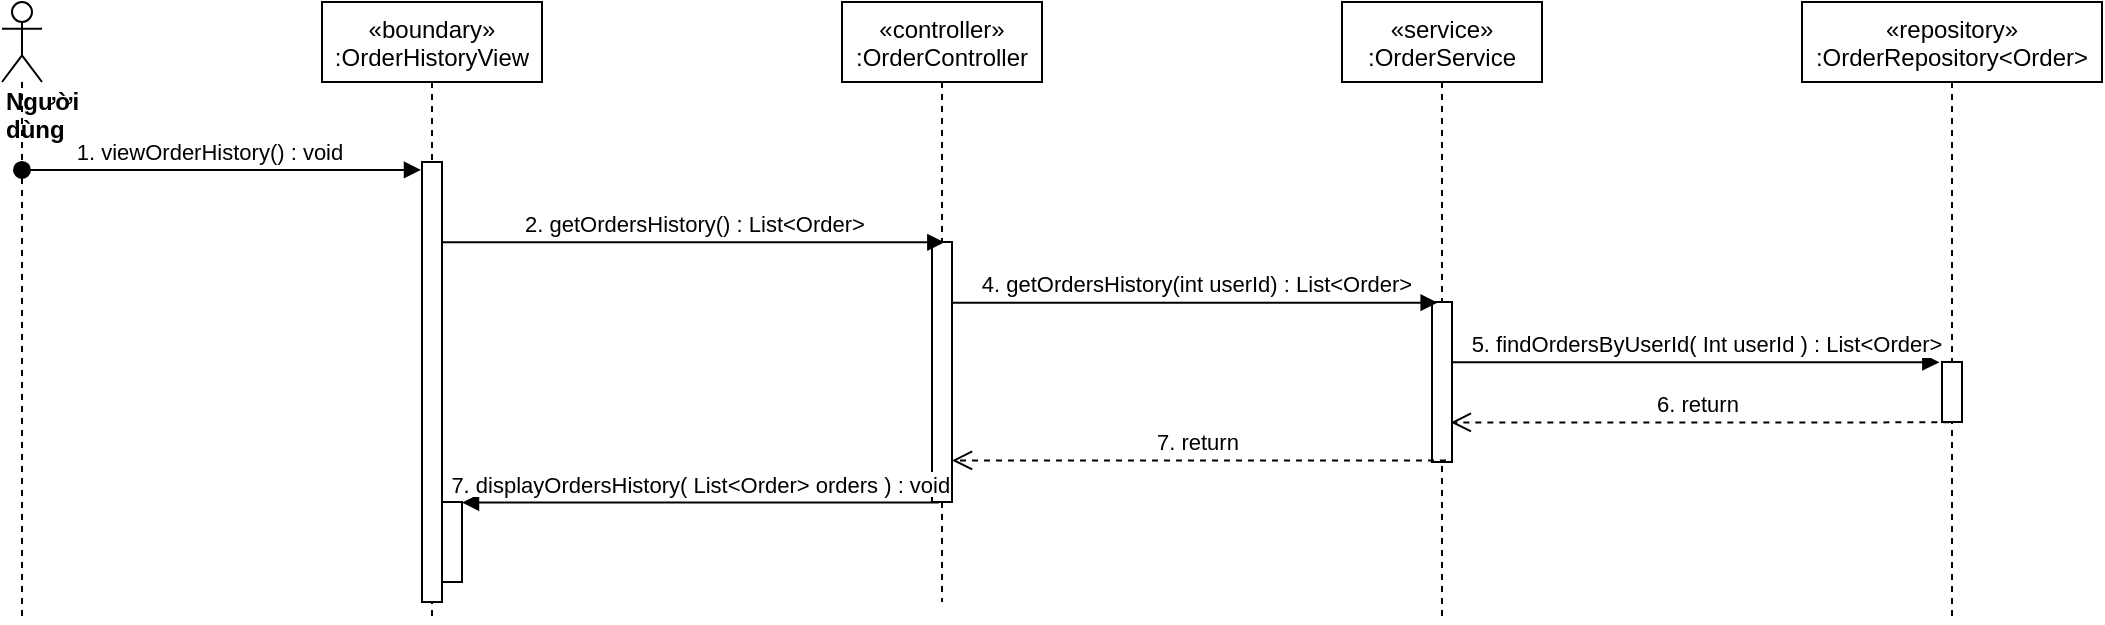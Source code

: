 <mxfile version="14.6.13" type="device"><diagram id="kgpKYQtTHZ0yAKxKKP6v" name="Page-1"><mxGraphModel dx="1108" dy="425" grid="1" gridSize="10" guides="1" tooltips="1" connect="1" arrows="1" fold="1" page="1" pageScale="1" pageWidth="850" pageHeight="1100" math="0" shadow="0"><root><mxCell id="0"/><mxCell id="1" parent="0"/><mxCell id="lgBpID-rliKtOanXW2Z2-1" value="«boundary»&#10;:OrderHistoryView" style="shape=umlLifeline;perimeter=lifelinePerimeter;container=1;collapsible=0;recursiveResize=0;rounded=0;shadow=0;strokeWidth=1;" parent="1" vertex="1"><mxGeometry x="260" y="80" width="110" height="310" as="geometry"/></mxCell><mxCell id="lgBpID-rliKtOanXW2Z2-2" value="" style="points=[];perimeter=orthogonalPerimeter;rounded=0;shadow=0;strokeWidth=1;" parent="lgBpID-rliKtOanXW2Z2-1" vertex="1"><mxGeometry x="50" y="80" width="10" height="220" as="geometry"/></mxCell><mxCell id="lgBpID-rliKtOanXW2Z2-3" value="" style="html=1;points=[];perimeter=orthogonalPerimeter;" parent="lgBpID-rliKtOanXW2Z2-1" vertex="1"><mxGeometry x="60" y="250" width="10" height="40" as="geometry"/></mxCell><mxCell id="lgBpID-rliKtOanXW2Z2-4" value="«controller»&#10;:OrderController" style="shape=umlLifeline;perimeter=lifelinePerimeter;container=1;collapsible=0;recursiveResize=0;rounded=0;shadow=0;strokeWidth=1;" parent="1" vertex="1"><mxGeometry x="520" y="80" width="100" height="300" as="geometry"/></mxCell><mxCell id="lgBpID-rliKtOanXW2Z2-5" value="" style="points=[];perimeter=orthogonalPerimeter;rounded=0;shadow=0;strokeWidth=1;" parent="lgBpID-rliKtOanXW2Z2-4" vertex="1"><mxGeometry x="45" y="120" width="10" height="130" as="geometry"/></mxCell><mxCell id="lgBpID-rliKtOanXW2Z2-6" value="&lt;div&gt;&lt;b&gt;Người dùng&lt;/b&gt;&lt;/div&gt;" style="shape=umlLifeline;participant=umlActor;perimeter=lifelinePerimeter;whiteSpace=wrap;html=1;container=1;collapsible=0;recursiveResize=0;verticalAlign=top;spacingTop=36;outlineConnect=0;align=left;" parent="1" vertex="1"><mxGeometry x="100" y="80" width="20" height="310" as="geometry"/></mxCell><mxCell id="lgBpID-rliKtOanXW2Z2-7" value="1. viewOrderHistory() : void" style="verticalAlign=bottom;startArrow=oval;endArrow=block;startSize=8;shadow=0;strokeWidth=1;entryX=-0.05;entryY=0.018;entryDx=0;entryDy=0;entryPerimeter=0;" parent="1" source="lgBpID-rliKtOanXW2Z2-6" target="lgBpID-rliKtOanXW2Z2-2" edge="1"><mxGeometry x="-0.06" relative="1" as="geometry"><mxPoint x="100" y="170" as="sourcePoint"/><mxPoint as="offset"/></mxGeometry></mxCell><mxCell id="lgBpID-rliKtOanXW2Z2-8" value="«service»&#10;:OrderService" style="shape=umlLifeline;perimeter=lifelinePerimeter;container=1;collapsible=0;recursiveResize=0;rounded=0;shadow=0;strokeWidth=1;" parent="1" vertex="1"><mxGeometry x="770" y="80" width="100" height="310" as="geometry"/></mxCell><mxCell id="lgBpID-rliKtOanXW2Z2-9" value="" style="points=[];perimeter=orthogonalPerimeter;rounded=0;shadow=0;strokeWidth=1;" parent="lgBpID-rliKtOanXW2Z2-8" vertex="1"><mxGeometry x="45" y="150" width="10" height="80" as="geometry"/></mxCell><mxCell id="lgBpID-rliKtOanXW2Z2-10" value="2. getOrdersHistory() : List&amp;lt;Order&amp;gt;" style="html=1;verticalAlign=bottom;endArrow=block;entryX=0.617;entryY=0.001;entryDx=0;entryDy=0;entryPerimeter=0;" parent="1" source="lgBpID-rliKtOanXW2Z2-2" target="lgBpID-rliKtOanXW2Z2-5" edge="1"><mxGeometry width="80" relative="1" as="geometry"><mxPoint x="320" y="248" as="sourcePoint"/><mxPoint x="500" y="210" as="targetPoint"/></mxGeometry></mxCell><mxCell id="lgBpID-rliKtOanXW2Z2-11" value="4. getOrdersHistory(int userId) : List&amp;lt;Order&amp;gt;" style="html=1;verticalAlign=bottom;endArrow=block;entryX=0.283;entryY=0.004;entryDx=0;entryDy=0;entryPerimeter=0;" parent="1" source="lgBpID-rliKtOanXW2Z2-5" target="lgBpID-rliKtOanXW2Z2-9" edge="1"><mxGeometry width="80" relative="1" as="geometry"><mxPoint x="670" y="210" as="sourcePoint"/><mxPoint x="760" y="280" as="targetPoint"/></mxGeometry></mxCell><mxCell id="lgBpID-rliKtOanXW2Z2-12" value="«repository»&#10;:OrderRepository&lt;Order&gt;" style="shape=umlLifeline;perimeter=lifelinePerimeter;container=1;collapsible=0;recursiveResize=0;rounded=0;shadow=0;strokeWidth=1;" parent="1" vertex="1"><mxGeometry x="1000" y="80" width="150" height="310" as="geometry"/></mxCell><mxCell id="lgBpID-rliKtOanXW2Z2-13" value="" style="points=[];perimeter=orthogonalPerimeter;rounded=0;shadow=0;strokeWidth=1;" parent="lgBpID-rliKtOanXW2Z2-12" vertex="1"><mxGeometry x="70" y="180" width="10" height="30" as="geometry"/></mxCell><mxCell id="lgBpID-rliKtOanXW2Z2-14" value="5. findOrdersByUserId( Int userId ) : List&amp;lt;Order&amp;gt;" style="html=1;verticalAlign=bottom;endArrow=block;entryX=-0.133;entryY=0.004;entryDx=0;entryDy=0;entryPerimeter=0;" parent="1" source="lgBpID-rliKtOanXW2Z2-9" target="lgBpID-rliKtOanXW2Z2-13" edge="1"><mxGeometry x="0.041" width="80" relative="1" as="geometry"><mxPoint x="980" y="290" as="sourcePoint"/><mxPoint x="1000" y="190" as="targetPoint"/><mxPoint as="offset"/></mxGeometry></mxCell><mxCell id="lgBpID-rliKtOanXW2Z2-15" value="6. return&amp;nbsp;" style="html=1;verticalAlign=bottom;endArrow=open;dashed=1;endSize=8;exitX=0.367;exitY=1.006;exitDx=0;exitDy=0;exitPerimeter=0;entryX=0.94;entryY=0.753;entryDx=0;entryDy=0;entryPerimeter=0;" parent="1" source="lgBpID-rliKtOanXW2Z2-13" target="lgBpID-rliKtOanXW2Z2-9" edge="1"><mxGeometry relative="1" as="geometry"><mxPoint x="1000" y="360" as="sourcePoint"/><mxPoint x="946" y="290" as="targetPoint"/></mxGeometry></mxCell><mxCell id="lgBpID-rliKtOanXW2Z2-16" value="7. return&amp;nbsp;" style="html=1;verticalAlign=bottom;endArrow=open;dashed=1;endSize=8;exitX=0.7;exitY=0.99;exitDx=0;exitDy=0;exitPerimeter=0;" parent="1" source="lgBpID-rliKtOanXW2Z2-9" target="lgBpID-rliKtOanXW2Z2-5" edge="1"><mxGeometry relative="1" as="geometry"><mxPoint x="870" y="370" as="sourcePoint"/><mxPoint x="650" y="370" as="targetPoint"/></mxGeometry></mxCell><mxCell id="lgBpID-rliKtOanXW2Z2-17" value="7. displayOrdersHistory( List&lt;Order&gt; orders ) : void" style="verticalAlign=bottom;endArrow=block;shadow=0;strokeWidth=1;exitX=0.34;exitY=1.002;exitDx=0;exitDy=0;exitPerimeter=0;" parent="1" source="lgBpID-rliKtOanXW2Z2-5" target="lgBpID-rliKtOanXW2Z2-3" edge="1"><mxGeometry relative="1" as="geometry"><mxPoint x="565" y="370" as="sourcePoint"/><mxPoint x="350" y="401" as="targetPoint"/></mxGeometry></mxCell></root></mxGraphModel></diagram></mxfile>
